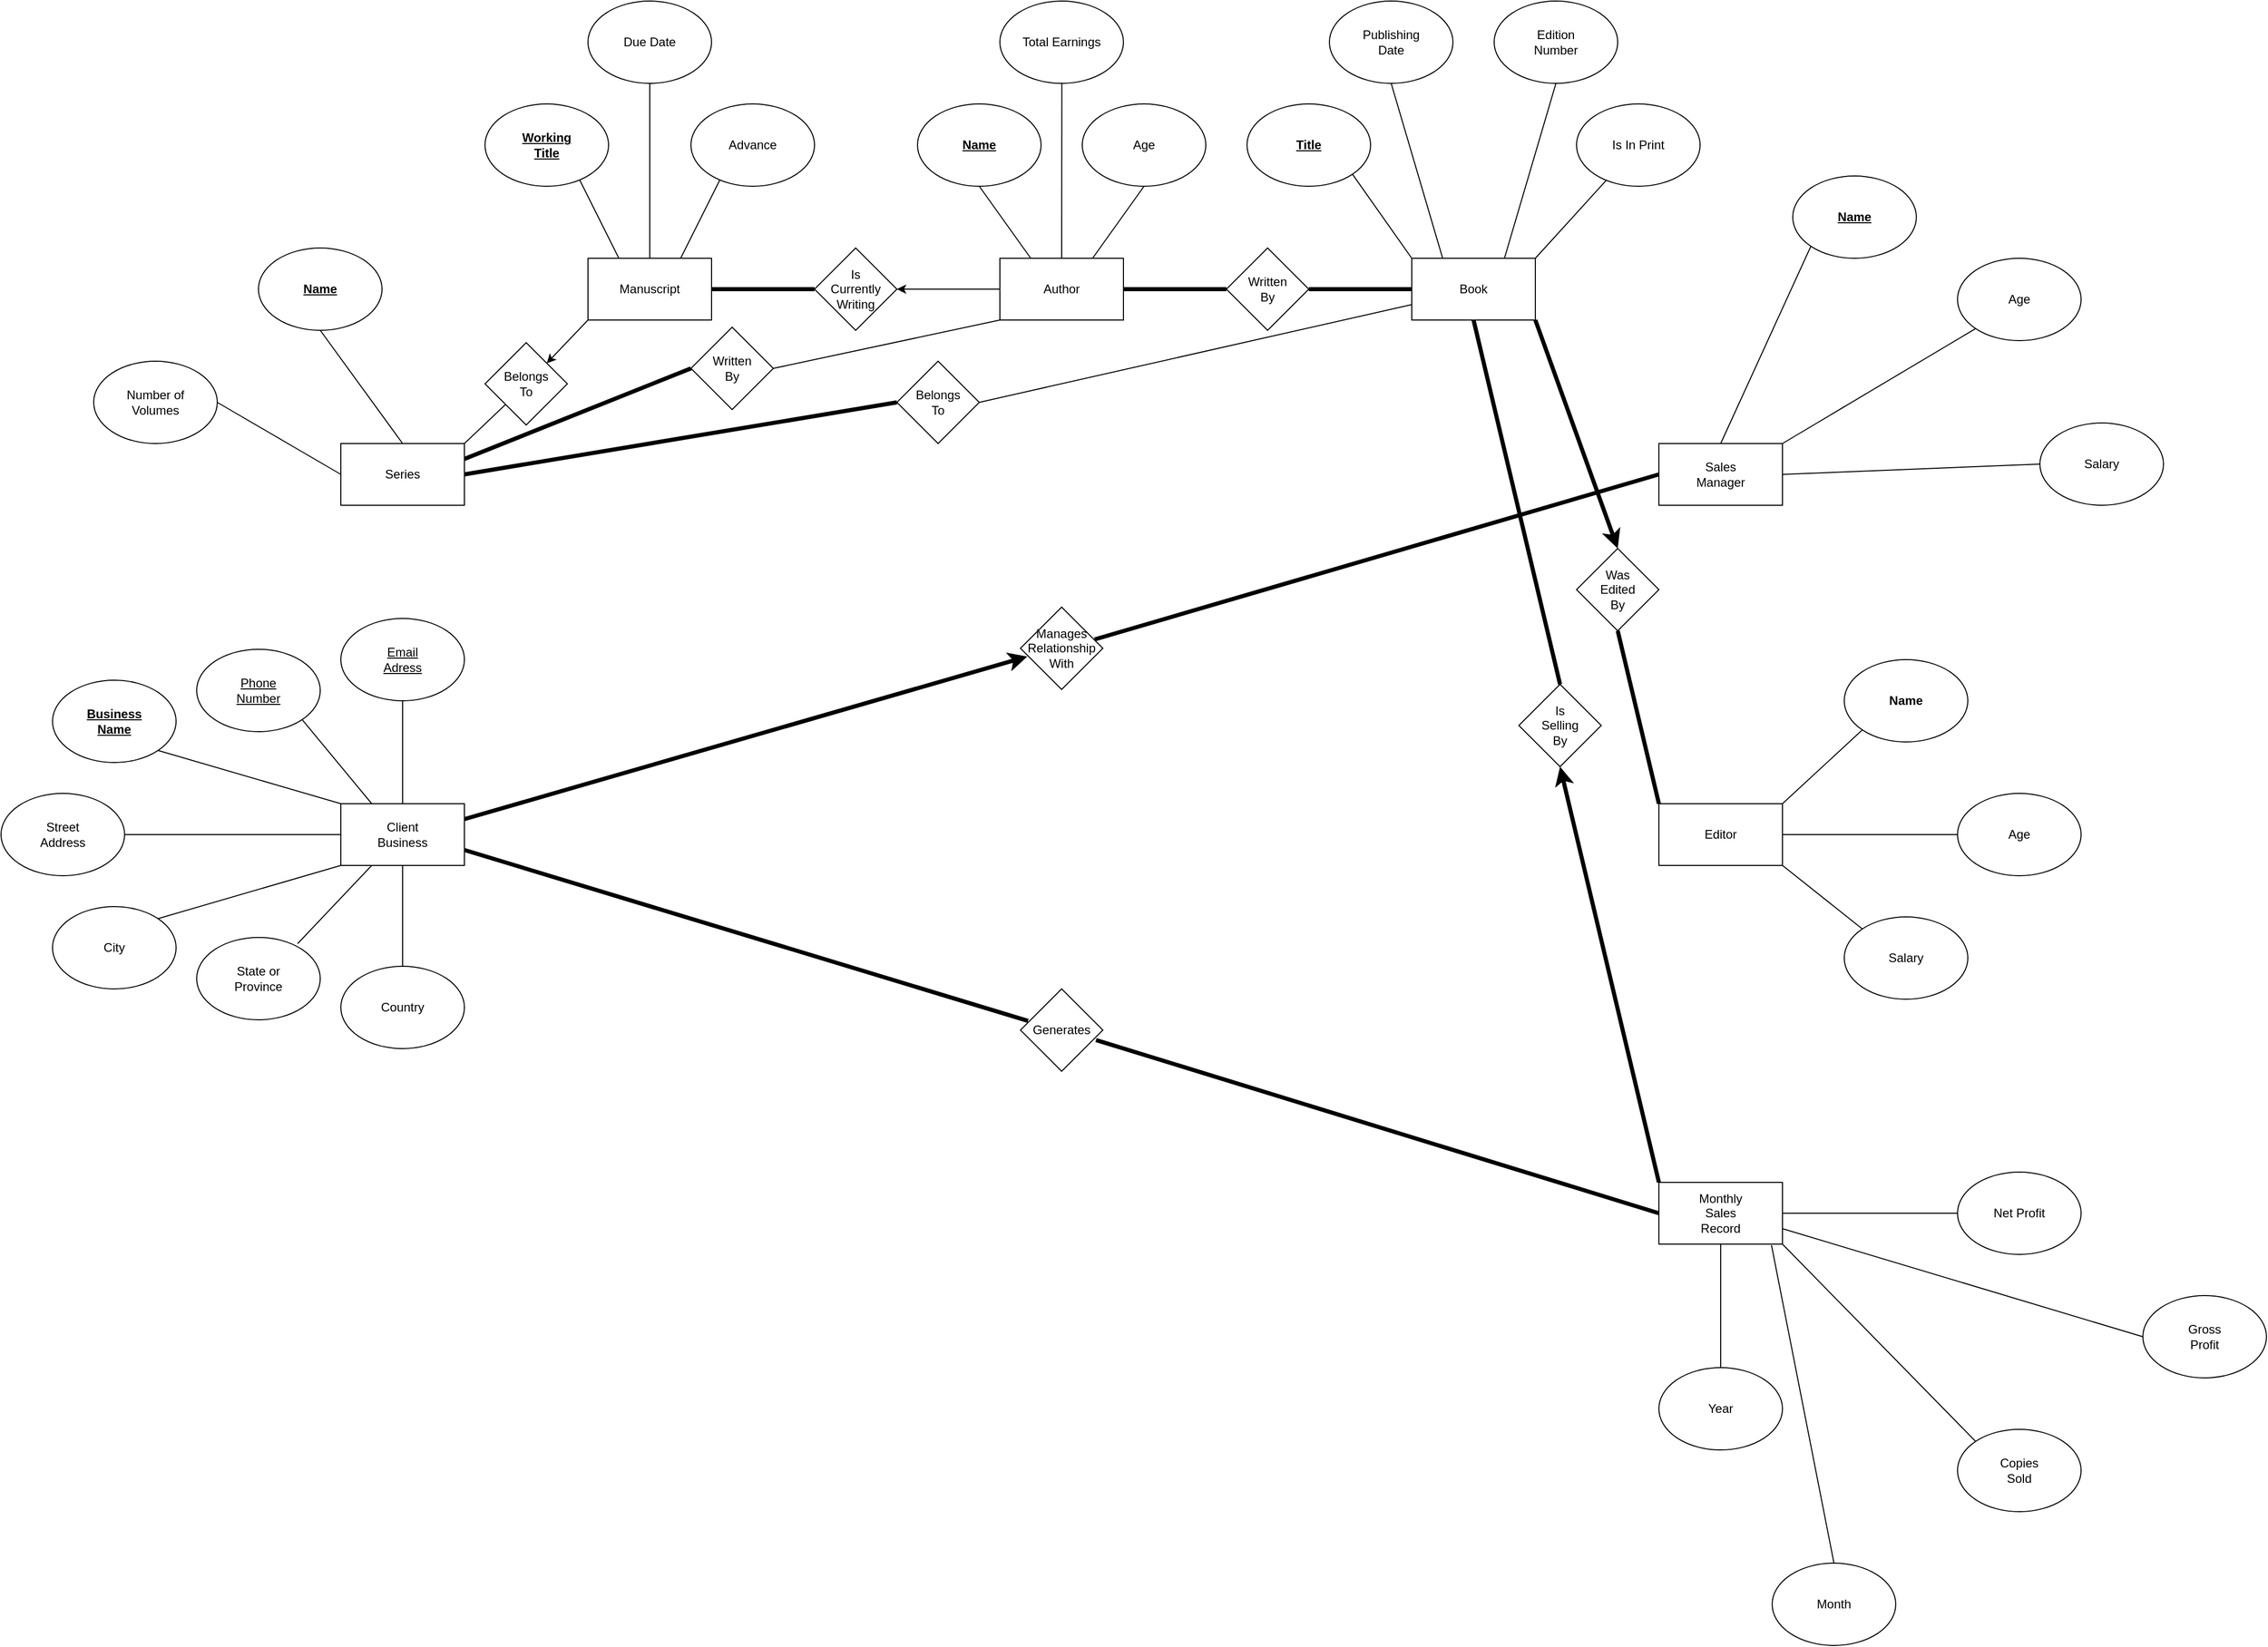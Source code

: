 <mxfile>
    <diagram id="VW96gpIvHt6jitg0zpz_" name="Page-1">
        <mxGraphModel dx="2174" dy="1184" grid="1" gridSize="10" guides="1" tooltips="1" connect="1" arrows="1" fold="1" page="0" pageScale="1" pageWidth="850" pageHeight="1100" math="0" shadow="0">
            <root>
                <mxCell id="0"/>
                <mxCell id="1" parent="0"/>
                <mxCell id="5" style="edgeStyle=none;html=1;exitX=0.25;exitY=0;exitDx=0;exitDy=0;entryX=0.5;entryY=1;entryDx=0;entryDy=0;endArrow=none;endFill=0;" parent="1" source="2" target="3" edge="1">
                    <mxGeometry relative="1" as="geometry"/>
                </mxCell>
                <mxCell id="6" style="edgeStyle=none;html=1;exitX=0.75;exitY=0;exitDx=0;exitDy=0;entryX=0.5;entryY=1;entryDx=0;entryDy=0;endArrow=none;endFill=0;" parent="1" source="2" target="4" edge="1">
                    <mxGeometry relative="1" as="geometry"/>
                </mxCell>
                <mxCell id="88" style="edgeStyle=none;html=1;exitX=1;exitY=0.5;exitDx=0;exitDy=0;entryX=0;entryY=0.5;entryDx=0;entryDy=0;endArrow=none;endFill=0;strokeWidth=4;" parent="1" source="83" target="7" edge="1">
                    <mxGeometry relative="1" as="geometry"/>
                </mxCell>
                <mxCell id="93" style="edgeStyle=none;html=1;exitX=0;exitY=0.5;exitDx=0;exitDy=0;entryX=1;entryY=0.5;entryDx=0;entryDy=0;endArrow=none;endFill=0;startArrow=none;strokeWidth=4;" parent="1" source="94" target="17" edge="1">
                    <mxGeometry relative="1" as="geometry"/>
                </mxCell>
                <mxCell id="96" style="edgeStyle=none;html=1;exitX=0;exitY=1;exitDx=0;exitDy=0;entryX=1;entryY=0.5;entryDx=0;entryDy=0;endArrow=none;endFill=0;" parent="1" source="2" target="97" edge="1">
                    <mxGeometry relative="1" as="geometry"/>
                </mxCell>
                <mxCell id="123" style="edgeStyle=none;html=1;exitX=1;exitY=0.5;exitDx=0;exitDy=0;entryX=0;entryY=0.5;entryDx=0;entryDy=0;endArrow=none;endFill=0;strokeWidth=4;" parent="1" source="2" target="83" edge="1">
                    <mxGeometry relative="1" as="geometry"/>
                </mxCell>
                <mxCell id="160" style="edgeStyle=none;html=1;exitX=0.5;exitY=0;exitDx=0;exitDy=0;startArrow=none;startFill=0;endArrow=none;endFill=0;strokeWidth=1;" parent="1" source="2" edge="1">
                    <mxGeometry relative="1" as="geometry">
                        <mxPoint x="240.2" y="-150" as="targetPoint"/>
                    </mxGeometry>
                </mxCell>
                <mxCell id="2" value="Author" style="rounded=0;whiteSpace=wrap;html=1;" parent="1" vertex="1">
                    <mxGeometry x="180" y="20" width="120" height="60" as="geometry"/>
                </mxCell>
                <mxCell id="3" value="&lt;u&gt;&lt;b&gt;Name&lt;/b&gt;&lt;/u&gt;" style="ellipse;whiteSpace=wrap;html=1;" parent="1" vertex="1">
                    <mxGeometry x="100" y="-130" width="120" height="80" as="geometry"/>
                </mxCell>
                <mxCell id="4" value="Age" style="ellipse;whiteSpace=wrap;html=1;" parent="1" vertex="1">
                    <mxGeometry x="260" y="-130" width="120" height="80" as="geometry"/>
                </mxCell>
                <mxCell id="13" style="edgeStyle=none;html=1;exitX=0;exitY=0;exitDx=0;exitDy=0;entryX=1;entryY=1;entryDx=0;entryDy=0;endArrow=none;endFill=0;" parent="1" source="7" target="9" edge="1">
                    <mxGeometry relative="1" as="geometry"/>
                </mxCell>
                <mxCell id="14" style="edgeStyle=none;html=1;exitX=0.25;exitY=0;exitDx=0;exitDy=0;entryX=0.5;entryY=1;entryDx=0;entryDy=0;endArrow=none;endFill=0;" parent="1" source="7" target="12" edge="1">
                    <mxGeometry relative="1" as="geometry"/>
                </mxCell>
                <mxCell id="15" style="edgeStyle=none;html=1;exitX=0.75;exitY=0;exitDx=0;exitDy=0;entryX=0.5;entryY=1;entryDx=0;entryDy=0;endArrow=none;endFill=0;" parent="1" source="7" target="11" edge="1">
                    <mxGeometry relative="1" as="geometry"/>
                </mxCell>
                <mxCell id="16" style="edgeStyle=none;html=1;exitX=1;exitY=0;exitDx=0;exitDy=0;endArrow=none;endFill=0;" parent="1" source="7" target="10" edge="1">
                    <mxGeometry relative="1" as="geometry"/>
                </mxCell>
                <mxCell id="91" style="edgeStyle=none;html=1;entryX=0;entryY=0;entryDx=0;entryDy=0;endArrow=none;endFill=0;strokeWidth=4;startArrow=classic;startFill=1;exitX=0.5;exitY=1;exitDx=0;exitDy=0;" parent="1" source="92" target="61" edge="1">
                    <mxGeometry relative="1" as="geometry">
                        <mxPoint x="753.36" y="347.04" as="sourcePoint"/>
                    </mxGeometry>
                </mxCell>
                <mxCell id="129" style="edgeStyle=none;html=1;exitX=1;exitY=1;exitDx=0;exitDy=0;entryX=0.5;entryY=0;entryDx=0;entryDy=0;strokeWidth=4;" parent="1" source="7" target="128" edge="1">
                    <mxGeometry relative="1" as="geometry"/>
                </mxCell>
                <mxCell id="7" value="Book" style="rounded=0;whiteSpace=wrap;html=1;" parent="1" vertex="1">
                    <mxGeometry x="580" y="20" width="120" height="60" as="geometry"/>
                </mxCell>
                <mxCell id="9" value="&lt;u&gt;&lt;b&gt;Title&lt;/b&gt;&lt;/u&gt;" style="ellipse;whiteSpace=wrap;html=1;" parent="1" vertex="1">
                    <mxGeometry x="420" y="-130" width="120" height="80" as="geometry"/>
                </mxCell>
                <mxCell id="10" value="Is In Print" style="ellipse;whiteSpace=wrap;html=1;" parent="1" vertex="1">
                    <mxGeometry x="740" y="-130" width="120" height="80" as="geometry"/>
                </mxCell>
                <mxCell id="11" value="Edition&lt;br&gt;Number" style="ellipse;whiteSpace=wrap;html=1;" parent="1" vertex="1">
                    <mxGeometry x="660" y="-230" width="120" height="80" as="geometry"/>
                </mxCell>
                <mxCell id="12" value="Publishing&lt;br&gt;Date" style="ellipse;whiteSpace=wrap;html=1;" parent="1" vertex="1">
                    <mxGeometry x="500" y="-230" width="120" height="80" as="geometry"/>
                </mxCell>
                <mxCell id="23" style="edgeStyle=none;html=1;exitX=0.25;exitY=0;exitDx=0;exitDy=0;entryX=0.75;entryY=0.875;entryDx=0;entryDy=0;entryPerimeter=0;endArrow=none;endFill=0;" parent="1" source="17" target="22" edge="1">
                    <mxGeometry relative="1" as="geometry"/>
                </mxCell>
                <mxCell id="24" style="edgeStyle=none;html=1;exitX=0.75;exitY=0;exitDx=0;exitDy=0;entryX=0.25;entryY=0.875;entryDx=0;entryDy=0;entryPerimeter=0;endArrow=none;endFill=0;" parent="1" source="17" target="21" edge="1">
                    <mxGeometry relative="1" as="geometry"/>
                </mxCell>
                <mxCell id="25" style="edgeStyle=none;html=1;exitX=0.5;exitY=0;exitDx=0;exitDy=0;entryX=0.5;entryY=1;entryDx=0;entryDy=0;endArrow=none;endFill=0;" parent="1" source="17" target="20" edge="1">
                    <mxGeometry relative="1" as="geometry"/>
                </mxCell>
                <mxCell id="98" style="edgeStyle=none;html=1;exitX=0;exitY=1;exitDx=0;exitDy=0;endArrow=classic;endFill=1;entryX=1;entryY=0;entryDx=0;entryDy=0;" parent="1" source="17" target="99" edge="1">
                    <mxGeometry relative="1" as="geometry">
                        <mxPoint x="-270" y="190" as="targetPoint"/>
                    </mxGeometry>
                </mxCell>
                <mxCell id="17" value="Manuscript" style="rounded=0;whiteSpace=wrap;html=1;" parent="1" vertex="1">
                    <mxGeometry x="-220" y="20" width="120" height="60" as="geometry"/>
                </mxCell>
                <mxCell id="20" value="Due Date" style="ellipse;whiteSpace=wrap;html=1;" parent="1" vertex="1">
                    <mxGeometry x="-220" y="-230" width="120" height="80" as="geometry"/>
                </mxCell>
                <mxCell id="21" value="Advance" style="ellipse;whiteSpace=wrap;html=1;" parent="1" vertex="1">
                    <mxGeometry x="-120" y="-130" width="120" height="80" as="geometry"/>
                </mxCell>
                <mxCell id="22" value="&lt;u&gt;&lt;b&gt;Working&lt;br&gt;Title&lt;/b&gt;&lt;/u&gt;" style="ellipse;whiteSpace=wrap;html=1;" parent="1" vertex="1">
                    <mxGeometry x="-320" y="-130" width="120" height="80" as="geometry"/>
                </mxCell>
                <mxCell id="32" style="edgeStyle=none;html=1;exitX=0;exitY=0.5;exitDx=0;exitDy=0;entryX=1;entryY=0.5;entryDx=0;entryDy=0;endArrow=none;endFill=0;" parent="1" source="26" target="31" edge="1">
                    <mxGeometry relative="1" as="geometry"/>
                </mxCell>
                <mxCell id="33" style="edgeStyle=none;html=1;exitX=0.5;exitY=0;exitDx=0;exitDy=0;entryX=0.5;entryY=1;entryDx=0;entryDy=0;endArrow=none;endFill=0;" parent="1" source="26" target="28" edge="1">
                    <mxGeometry relative="1" as="geometry"/>
                </mxCell>
                <mxCell id="100" style="edgeStyle=none;html=1;exitX=1;exitY=0.5;exitDx=0;exitDy=0;entryX=0;entryY=0.75;entryDx=0;entryDy=0;endArrow=none;endFill=0;" parent="1" source="101" target="7" edge="1">
                    <mxGeometry relative="1" as="geometry"/>
                </mxCell>
                <mxCell id="111" style="edgeStyle=none;html=1;exitX=1;exitY=0.5;exitDx=0;exitDy=0;entryX=0;entryY=0.5;entryDx=0;entryDy=0;endArrow=none;endFill=0;strokeWidth=4;" parent="1" source="26" target="101" edge="1">
                    <mxGeometry relative="1" as="geometry"/>
                </mxCell>
                <mxCell id="26" value="Series" style="rounded=0;whiteSpace=wrap;html=1;" parent="1" vertex="1">
                    <mxGeometry x="-460" y="200" width="120" height="60" as="geometry"/>
                </mxCell>
                <mxCell id="28" value="&lt;u&gt;&lt;b&gt;Name&lt;/b&gt;&lt;/u&gt;" style="ellipse;whiteSpace=wrap;html=1;" parent="1" vertex="1">
                    <mxGeometry x="-540" y="10" width="120" height="80" as="geometry"/>
                </mxCell>
                <mxCell id="31" value="Number of&lt;br&gt;Volumes" style="ellipse;whiteSpace=wrap;html=1;" parent="1" vertex="1">
                    <mxGeometry x="-700" y="120" width="120" height="80" as="geometry"/>
                </mxCell>
                <mxCell id="75" style="edgeStyle=none;html=1;exitX=0.5;exitY=1;exitDx=0;exitDy=0;endArrow=none;endFill=0;" parent="1" source="61" target="68" edge="1">
                    <mxGeometry relative="1" as="geometry"/>
                </mxCell>
                <mxCell id="158" style="edgeStyle=none;html=1;exitX=0;exitY=0.5;exitDx=0;exitDy=0;entryX=0.917;entryY=0.621;entryDx=0;entryDy=0;entryPerimeter=0;startArrow=none;startFill=0;endArrow=none;endFill=0;strokeWidth=4;" parent="1" source="61" target="157" edge="1">
                    <mxGeometry relative="1" as="geometry"/>
                </mxCell>
                <mxCell id="61" value="Monthly&lt;br&gt;Sales&lt;br&gt;Record" style="rounded=0;whiteSpace=wrap;html=1;" parent="1" vertex="1">
                    <mxGeometry x="820" y="918" width="120" height="60" as="geometry"/>
                </mxCell>
                <mxCell id="80" style="edgeStyle=none;html=1;exitX=0;exitY=0;exitDx=0;exitDy=0;entryX=1;entryY=1;entryDx=0;entryDy=0;endArrow=none;endFill=0;" parent="1" source="67" target="61" edge="1">
                    <mxGeometry relative="1" as="geometry"/>
                </mxCell>
                <mxCell id="67" value="Copies&lt;br&gt;Sold" style="ellipse;whiteSpace=wrap;html=1;" parent="1" vertex="1">
                    <mxGeometry x="1110" y="1158" width="120" height="80" as="geometry"/>
                </mxCell>
                <mxCell id="68" value="Year" style="ellipse;whiteSpace=wrap;html=1;" parent="1" vertex="1">
                    <mxGeometry x="820" y="1098" width="120" height="80" as="geometry"/>
                </mxCell>
                <mxCell id="78" style="edgeStyle=none;html=1;exitX=0;exitY=0.5;exitDx=0;exitDy=0;entryX=1;entryY=0.5;entryDx=0;entryDy=0;endArrow=none;endFill=0;" parent="1" source="69" target="61" edge="1">
                    <mxGeometry relative="1" as="geometry"/>
                </mxCell>
                <mxCell id="69" value="Net Profit" style="ellipse;whiteSpace=wrap;html=1;" parent="1" vertex="1">
                    <mxGeometry x="1110" y="908" width="120" height="80" as="geometry"/>
                </mxCell>
                <mxCell id="77" style="edgeStyle=none;html=1;exitX=0.5;exitY=0;exitDx=0;exitDy=0;entryX=0.911;entryY=1.017;entryDx=0;entryDy=0;entryPerimeter=0;endArrow=none;endFill=0;" parent="1" source="70" target="61" edge="1">
                    <mxGeometry relative="1" as="geometry"/>
                </mxCell>
                <mxCell id="70" value="Month" style="ellipse;whiteSpace=wrap;html=1;" parent="1" vertex="1">
                    <mxGeometry x="930" y="1288" width="120" height="80" as="geometry"/>
                </mxCell>
                <mxCell id="79" style="edgeStyle=none;html=1;exitX=0;exitY=0.5;exitDx=0;exitDy=0;endArrow=none;endFill=0;entryX=1;entryY=0.75;entryDx=0;entryDy=0;" parent="1" source="74" target="61" edge="1">
                    <mxGeometry relative="1" as="geometry">
                        <mxPoint x="940" y="958" as="targetPoint"/>
                    </mxGeometry>
                </mxCell>
                <mxCell id="74" value="Gross&lt;br&gt;Profit" style="ellipse;whiteSpace=wrap;html=1;" parent="1" vertex="1">
                    <mxGeometry x="1290" y="1028" width="120" height="80" as="geometry"/>
                </mxCell>
                <mxCell id="83" value="Written&lt;br&gt;By" style="rhombus;whiteSpace=wrap;html=1;" parent="1" vertex="1">
                    <mxGeometry x="400" y="10" width="80" height="80" as="geometry"/>
                </mxCell>
                <mxCell id="117" style="edgeStyle=none;html=1;exitX=0.5;exitY=0;exitDx=0;exitDy=0;entryX=0.5;entryY=1;entryDx=0;entryDy=0;endArrow=none;endFill=0;strokeWidth=4;startArrow=none;startFill=0;" parent="1" source="92" target="7" edge="1">
                    <mxGeometry relative="1" as="geometry"/>
                </mxCell>
                <mxCell id="92" value="Is&lt;br&gt;Selling&lt;br&gt;By" style="rhombus;whiteSpace=wrap;html=1;" parent="1" vertex="1">
                    <mxGeometry x="684" y="434" width="80" height="80" as="geometry"/>
                </mxCell>
                <mxCell id="94" value="Is&lt;br&gt;Currently&lt;br&gt;Writing" style="rhombus;whiteSpace=wrap;html=1;" parent="1" vertex="1">
                    <mxGeometry y="10" width="80" height="80" as="geometry"/>
                </mxCell>
                <mxCell id="95" value="" style="edgeStyle=none;html=1;exitX=0;exitY=0.5;exitDx=0;exitDy=0;entryX=1;entryY=0.5;entryDx=0;entryDy=0;endArrow=classic;endFill=1;" parent="1" source="2" target="94" edge="1">
                    <mxGeometry relative="1" as="geometry">
                        <mxPoint x="180" y="50" as="sourcePoint"/>
                        <mxPoint x="-100" y="50" as="targetPoint"/>
                    </mxGeometry>
                </mxCell>
                <mxCell id="110" style="edgeStyle=none;html=1;exitX=0;exitY=0.5;exitDx=0;exitDy=0;entryX=1;entryY=0.25;entryDx=0;entryDy=0;endArrow=none;endFill=0;strokeWidth=4;" parent="1" source="97" target="26" edge="1">
                    <mxGeometry relative="1" as="geometry"/>
                </mxCell>
                <mxCell id="97" value="Written&lt;br&gt;By" style="rhombus;whiteSpace=wrap;html=1;" parent="1" vertex="1">
                    <mxGeometry x="-120" y="87" width="80" height="80" as="geometry"/>
                </mxCell>
                <mxCell id="122" style="edgeStyle=none;html=1;exitX=0;exitY=1;exitDx=0;exitDy=0;entryX=1;entryY=0;entryDx=0;entryDy=0;endArrow=none;endFill=0;" parent="1" source="99" target="26" edge="1">
                    <mxGeometry relative="1" as="geometry"/>
                </mxCell>
                <mxCell id="99" value="Belongs&lt;br&gt;To" style="rhombus;whiteSpace=wrap;html=1;" parent="1" vertex="1">
                    <mxGeometry x="-320" y="102" width="80" height="80" as="geometry"/>
                </mxCell>
                <mxCell id="101" value="Belongs&lt;br&gt;To" style="rhombus;whiteSpace=wrap;html=1;" parent="1" vertex="1">
                    <mxGeometry x="80" y="120" width="80" height="80" as="geometry"/>
                </mxCell>
                <mxCell id="134" style="edgeStyle=none;html=1;exitX=1;exitY=1;exitDx=0;exitDy=0;entryX=0;entryY=0;entryDx=0;entryDy=0;startArrow=none;startFill=0;endArrow=none;endFill=0;strokeWidth=1;" parent="1" source="126" target="133" edge="1">
                    <mxGeometry relative="1" as="geometry"/>
                </mxCell>
                <mxCell id="135" style="edgeStyle=none;html=1;exitX=1;exitY=0;exitDx=0;exitDy=0;entryX=0;entryY=1;entryDx=0;entryDy=0;startArrow=none;startFill=0;endArrow=none;endFill=0;strokeWidth=1;" parent="1" source="126" target="131" edge="1">
                    <mxGeometry relative="1" as="geometry"/>
                </mxCell>
                <mxCell id="136" style="edgeStyle=none;html=1;exitX=1;exitY=0.5;exitDx=0;exitDy=0;entryX=0;entryY=0.5;entryDx=0;entryDy=0;startArrow=none;startFill=0;endArrow=none;endFill=0;strokeWidth=1;" parent="1" source="126" target="132" edge="1">
                    <mxGeometry relative="1" as="geometry"/>
                </mxCell>
                <mxCell id="126" value="Editor" style="rounded=0;whiteSpace=wrap;html=1;" parent="1" vertex="1">
                    <mxGeometry x="820" y="550" width="120" height="60" as="geometry"/>
                </mxCell>
                <mxCell id="130" style="edgeStyle=none;html=1;exitX=0.5;exitY=1;exitDx=0;exitDy=0;entryX=0;entryY=0;entryDx=0;entryDy=0;startArrow=none;startFill=0;endArrow=none;endFill=0;strokeWidth=4;" parent="1" source="128" target="126" edge="1">
                    <mxGeometry relative="1" as="geometry"/>
                </mxCell>
                <mxCell id="128" value="Was&lt;br&gt;Edited&lt;br&gt;By" style="rhombus;whiteSpace=wrap;html=1;" parent="1" vertex="1">
                    <mxGeometry x="740" y="302" width="80" height="80" as="geometry"/>
                </mxCell>
                <mxCell id="131" value="&lt;b&gt;Name&lt;/b&gt;" style="ellipse;whiteSpace=wrap;html=1;" parent="1" vertex="1">
                    <mxGeometry x="1000" y="410" width="120" height="80" as="geometry"/>
                </mxCell>
                <mxCell id="132" value="Age" style="ellipse;whiteSpace=wrap;html=1;" parent="1" vertex="1">
                    <mxGeometry x="1110" y="540" width="120" height="80" as="geometry"/>
                </mxCell>
                <mxCell id="133" value="Salary" style="ellipse;whiteSpace=wrap;html=1;" parent="1" vertex="1">
                    <mxGeometry x="1000" y="660" width="120" height="80" as="geometry"/>
                </mxCell>
                <mxCell id="152" style="edgeStyle=none;html=1;exitX=1;exitY=0.25;exitDx=0;exitDy=0;entryX=0.083;entryY=0.6;entryDx=0;entryDy=0;entryPerimeter=0;startArrow=none;startFill=0;endArrow=classic;endFill=1;strokeWidth=4;" parent="1" source="139" target="151" edge="1">
                    <mxGeometry relative="1" as="geometry"/>
                </mxCell>
                <mxCell id="156" style="edgeStyle=none;html=1;exitX=1;exitY=0.75;exitDx=0;exitDy=0;entryX=0.092;entryY=0.388;entryDx=0;entryDy=0;startArrow=none;startFill=0;endArrow=none;endFill=0;strokeWidth=4;entryPerimeter=0;" parent="1" source="139" target="157" edge="1">
                    <mxGeometry relative="1" as="geometry"/>
                </mxCell>
                <mxCell id="171" style="edgeStyle=none;html=1;exitX=0.5;exitY=0;exitDx=0;exitDy=0;endArrow=none;endFill=0;entryX=0.5;entryY=1;entryDx=0;entryDy=0;" edge="1" parent="1" source="139" target="163">
                    <mxGeometry relative="1" as="geometry"/>
                </mxCell>
                <mxCell id="172" style="edgeStyle=none;html=1;exitX=0.5;exitY=1;exitDx=0;exitDy=0;entryX=0.5;entryY=0;entryDx=0;entryDy=0;endArrow=none;endFill=0;" edge="1" parent="1" source="139" target="165">
                    <mxGeometry relative="1" as="geometry"/>
                </mxCell>
                <mxCell id="173" style="edgeStyle=none;html=1;exitX=0.25;exitY=0;exitDx=0;exitDy=0;entryX=1;entryY=1;entryDx=0;entryDy=0;endArrow=none;endFill=0;" edge="1" parent="1" source="139" target="168">
                    <mxGeometry relative="1" as="geometry"/>
                </mxCell>
                <mxCell id="174" style="edgeStyle=none;html=1;exitX=0.25;exitY=1;exitDx=0;exitDy=0;entryX=0.817;entryY=0.075;entryDx=0;entryDy=0;entryPerimeter=0;endArrow=none;endFill=0;" edge="1" parent="1" source="139" target="167">
                    <mxGeometry relative="1" as="geometry"/>
                </mxCell>
                <mxCell id="175" style="edgeStyle=none;html=1;exitX=0;exitY=0;exitDx=0;exitDy=0;entryX=1;entryY=1;entryDx=0;entryDy=0;endArrow=none;endFill=0;" edge="1" parent="1" source="139" target="170">
                    <mxGeometry relative="1" as="geometry"/>
                </mxCell>
                <mxCell id="176" style="edgeStyle=none;html=1;exitX=0;exitY=1;exitDx=0;exitDy=0;entryX=1;entryY=0;entryDx=0;entryDy=0;endArrow=none;endFill=0;" edge="1" parent="1" source="139" target="166">
                    <mxGeometry relative="1" as="geometry"/>
                </mxCell>
                <mxCell id="177" style="edgeStyle=none;html=1;exitX=0;exitY=0.5;exitDx=0;exitDy=0;entryX=1;entryY=0.5;entryDx=0;entryDy=0;endArrow=none;endFill=0;" edge="1" parent="1" source="139" target="164">
                    <mxGeometry relative="1" as="geometry"/>
                </mxCell>
                <mxCell id="139" value="Client&lt;br&gt;Business" style="rounded=0;whiteSpace=wrap;html=1;" parent="1" vertex="1">
                    <mxGeometry x="-460" y="550" width="120" height="60" as="geometry"/>
                </mxCell>
                <mxCell id="145" style="edgeStyle=none;html=1;exitX=1;exitY=0;exitDx=0;exitDy=0;entryX=0;entryY=1;entryDx=0;entryDy=0;startArrow=none;startFill=0;endArrow=none;endFill=0;strokeWidth=1;" parent="1" source="141" target="143" edge="1">
                    <mxGeometry relative="1" as="geometry"/>
                </mxCell>
                <mxCell id="147" style="edgeStyle=none;html=1;exitX=1;exitY=0.5;exitDx=0;exitDy=0;entryX=0;entryY=0.5;entryDx=0;entryDy=0;startArrow=none;startFill=0;endArrow=none;endFill=0;strokeWidth=1;" parent="1" source="141" target="144" edge="1">
                    <mxGeometry relative="1" as="geometry"/>
                </mxCell>
                <mxCell id="148" style="edgeStyle=none;html=1;exitX=0.5;exitY=0;exitDx=0;exitDy=0;entryX=0;entryY=1;entryDx=0;entryDy=0;startArrow=none;startFill=0;endArrow=none;endFill=0;strokeWidth=1;" parent="1" source="141" target="142" edge="1">
                    <mxGeometry relative="1" as="geometry"/>
                </mxCell>
                <mxCell id="149" style="edgeStyle=none;html=1;exitX=0;exitY=0.5;exitDx=0;exitDy=0;startArrow=none;startFill=0;endArrow=none;endFill=0;strokeWidth=4;entryX=0.9;entryY=0.392;entryDx=0;entryDy=0;entryPerimeter=0;" parent="1" source="141" target="151" edge="1">
                    <mxGeometry relative="1" as="geometry">
                        <mxPoint x="200" y="340" as="targetPoint"/>
                    </mxGeometry>
                </mxCell>
                <mxCell id="141" value="Sales&lt;br&gt;Manager" style="rounded=0;whiteSpace=wrap;html=1;" parent="1" vertex="1">
                    <mxGeometry x="820" y="200" width="120" height="60" as="geometry"/>
                </mxCell>
                <mxCell id="142" value="&lt;u&gt;&lt;b&gt;Name&lt;/b&gt;&lt;/u&gt;" style="ellipse;whiteSpace=wrap;html=1;" parent="1" vertex="1">
                    <mxGeometry x="950" y="-60" width="120" height="80" as="geometry"/>
                </mxCell>
                <mxCell id="143" value="Age" style="ellipse;whiteSpace=wrap;html=1;" parent="1" vertex="1">
                    <mxGeometry x="1110" y="20" width="120" height="80" as="geometry"/>
                </mxCell>
                <mxCell id="144" value="Salary" style="ellipse;whiteSpace=wrap;html=1;" parent="1" vertex="1">
                    <mxGeometry x="1190" y="180" width="120" height="80" as="geometry"/>
                </mxCell>
                <mxCell id="151" value="Manages&lt;br&gt;Relationship&lt;br&gt;With" style="rhombus;whiteSpace=wrap;html=1;" parent="1" vertex="1">
                    <mxGeometry x="200" y="359" width="80" height="80" as="geometry"/>
                </mxCell>
                <mxCell id="157" value="Generates" style="rhombus;whiteSpace=wrap;html=1;" parent="1" vertex="1">
                    <mxGeometry x="200" y="730" width="80" height="80" as="geometry"/>
                </mxCell>
                <mxCell id="161" value="Total Earnings" style="ellipse;whiteSpace=wrap;html=1;" parent="1" vertex="1">
                    <mxGeometry x="180" y="-230" width="120" height="80" as="geometry"/>
                </mxCell>
                <mxCell id="163" value="&lt;u&gt;Email&lt;br&gt;Adress&lt;/u&gt;" style="ellipse;whiteSpace=wrap;html=1;" vertex="1" parent="1">
                    <mxGeometry x="-460" y="370" width="120" height="80" as="geometry"/>
                </mxCell>
                <mxCell id="164" value="Street&lt;br&gt;Address" style="ellipse;whiteSpace=wrap;html=1;" vertex="1" parent="1">
                    <mxGeometry x="-790" y="540" width="120" height="80" as="geometry"/>
                </mxCell>
                <mxCell id="165" value="Country" style="ellipse;whiteSpace=wrap;html=1;" vertex="1" parent="1">
                    <mxGeometry x="-460" y="708" width="120" height="80" as="geometry"/>
                </mxCell>
                <mxCell id="166" value="City" style="ellipse;whiteSpace=wrap;html=1;" vertex="1" parent="1">
                    <mxGeometry x="-740" y="650" width="120" height="80" as="geometry"/>
                </mxCell>
                <mxCell id="167" value="State or&lt;br&gt;Province" style="ellipse;whiteSpace=wrap;html=1;" vertex="1" parent="1">
                    <mxGeometry x="-600" y="680" width="120" height="80" as="geometry"/>
                </mxCell>
                <mxCell id="168" value="&lt;u&gt;Phone&lt;br&gt;Number&lt;/u&gt;" style="ellipse;whiteSpace=wrap;html=1;" vertex="1" parent="1">
                    <mxGeometry x="-600" y="400" width="120" height="80" as="geometry"/>
                </mxCell>
                <mxCell id="170" value="&lt;u&gt;&lt;b&gt;Business&lt;br&gt;Name&lt;/b&gt;&lt;/u&gt;" style="ellipse;whiteSpace=wrap;html=1;" vertex="1" parent="1">
                    <mxGeometry x="-740" y="430" width="120" height="80" as="geometry"/>
                </mxCell>
            </root>
        </mxGraphModel>
    </diagram>
</mxfile>